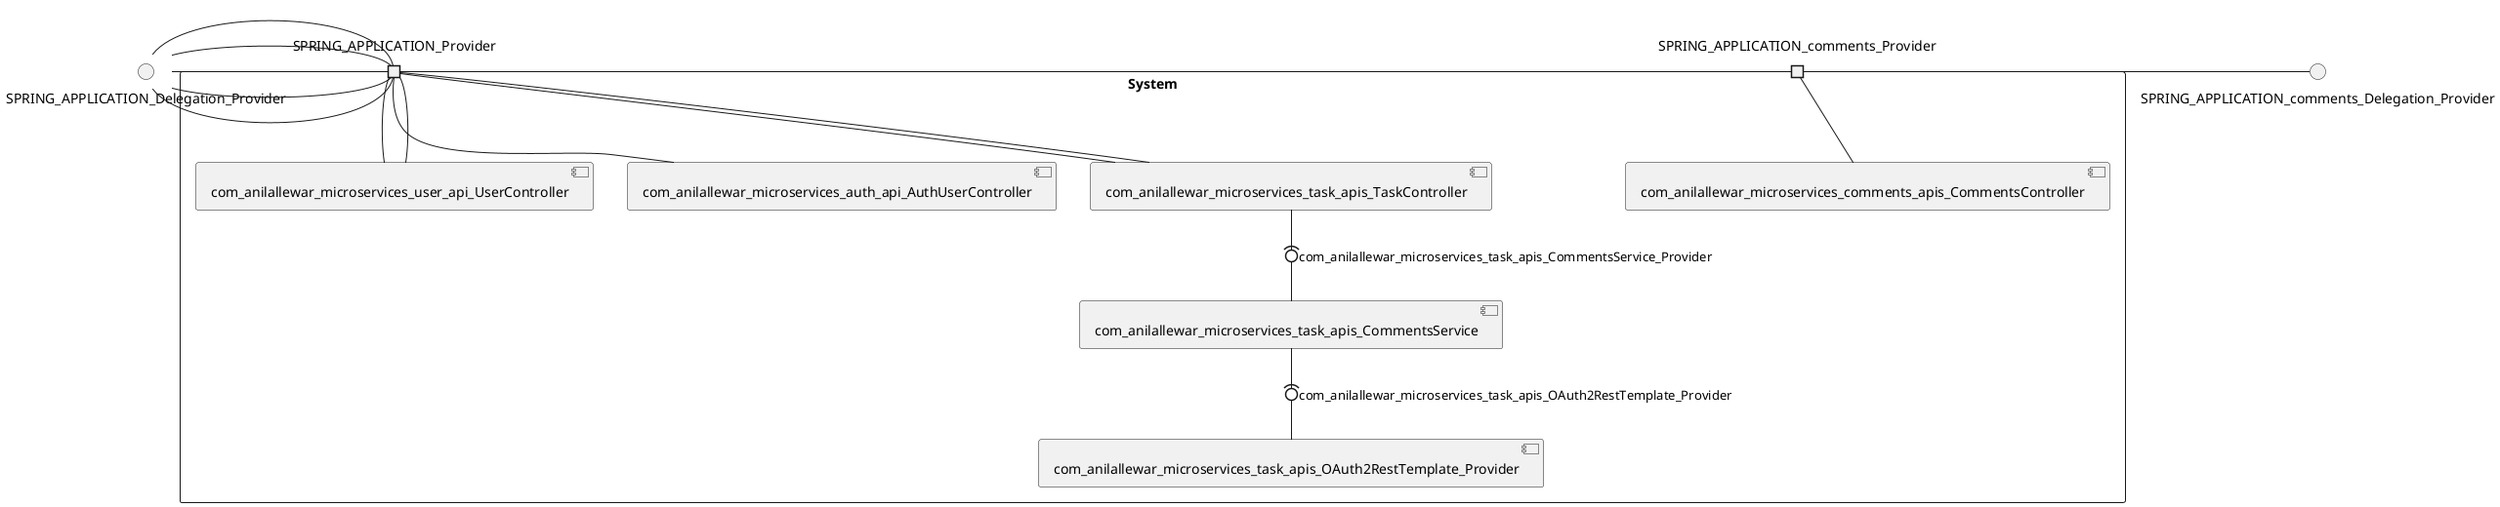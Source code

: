 @startuml
skinparam fixCircleLabelOverlapping true
skinparam componentStyle uml2
() SPRING_APPLICATION_Delegation_Provider
() SPRING_APPLICATION_comments_Delegation_Provider
rectangle System {
[com_anilallewar_microservices_auth_api_AuthUserController] [[anilallewar-microservices-basics-spring-boot.repository#_IHGnytODEe6HW7Tzkayqug]]
[com_anilallewar_microservices_comments_apis_CommentsController] [[anilallewar-microservices-basics-spring-boot.repository#_IHGnytODEe6HW7Tzkayqug]]
[com_anilallewar_microservices_task_apis_CommentsService] [[anilallewar-microservices-basics-spring-boot.repository#_IHGnytODEe6HW7Tzkayqug]]
[com_anilallewar_microservices_task_apis_OAuth2RestTemplate_Provider] [[anilallewar-microservices-basics-spring-boot.repository#_IHGnytODEe6HW7Tzkayqug]]
[com_anilallewar_microservices_task_apis_TaskController] [[anilallewar-microservices-basics-spring-boot.repository#_IHGnytODEe6HW7Tzkayqug]]
[com_anilallewar_microservices_user_api_UserController] [[anilallewar-microservices-basics-spring-boot.repository#_IHGnytODEe6HW7Tzkayqug]]
port SPRING_APPLICATION_Provider
SPRING_APPLICATION_Delegation_Provider - SPRING_APPLICATION_Provider
SPRING_APPLICATION_Provider - [com_anilallewar_microservices_user_api_UserController]
port SPRING_APPLICATION_Provider
SPRING_APPLICATION_Delegation_Provider - SPRING_APPLICATION_Provider
SPRING_APPLICATION_Provider - [com_anilallewar_microservices_user_api_UserController]
port SPRING_APPLICATION_Provider
SPRING_APPLICATION_Delegation_Provider - SPRING_APPLICATION_Provider
SPRING_APPLICATION_Provider - [com_anilallewar_microservices_auth_api_AuthUserController]
port SPRING_APPLICATION_Provider
SPRING_APPLICATION_Delegation_Provider - SPRING_APPLICATION_Provider
SPRING_APPLICATION_Provider - [com_anilallewar_microservices_task_apis_TaskController]
port SPRING_APPLICATION_Provider
SPRING_APPLICATION_Delegation_Provider - SPRING_APPLICATION_Provider
SPRING_APPLICATION_Provider - [com_anilallewar_microservices_task_apis_TaskController]
port SPRING_APPLICATION_comments_Provider
SPRING_APPLICATION_comments_Delegation_Provider - SPRING_APPLICATION_comments_Provider
SPRING_APPLICATION_comments_Provider - [com_anilallewar_microservices_comments_apis_CommentsController]
[com_anilallewar_microservices_task_apis_TaskController] -(0- [com_anilallewar_microservices_task_apis_CommentsService] : com_anilallewar_microservices_task_apis_CommentsService_Provider
[com_anilallewar_microservices_task_apis_CommentsService] -(0- [com_anilallewar_microservices_task_apis_OAuth2RestTemplate_Provider] : com_anilallewar_microservices_task_apis_OAuth2RestTemplate_Provider
}

@enduml
